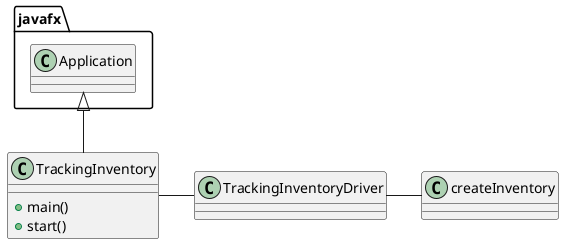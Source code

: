 @startuml
'https://plantuml.com/class-diagram

class TrackingInventory
{
    + main()
    + start()
}

class TrackingInventoryDriver
{

}

class createInventory
{

}


javafx.Application <|-- TrackingInventory

TrackingInventory - TrackingInventoryDriver
TrackingInventoryDriver - createInventory

@enduml